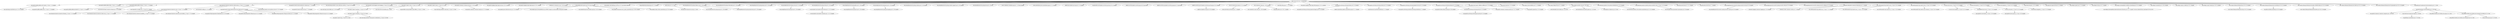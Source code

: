 digraph maxcom__lorsource {
	"linux.org.ru:lor:war:1.0-SNAPSHOT" -> "org.apache.pekko:pekko-actor-typed_2.13:jar:1.1.3:compile" ; 
	"linux.org.ru:lor:war:1.0-SNAPSHOT" -> "org.apache.pekko:pekko-slf4j_2.13:jar:1.1.3:compile" ; 
	"linux.org.ru:lor:war:1.0-SNAPSHOT" -> "org.apache.pekko:pekko-stream_2.13:jar:1.1.3:compile" ; 
	"linux.org.ru:lor:war:1.0-SNAPSHOT" -> "com.sksamuel.elastic4s:elastic4s-client-esjava_2.13:jar:7.17.4:compile" ; 
	"linux.org.ru:lor:war:1.0-SNAPSHOT" -> "org.apache.lucene:lucene-analyzers-common:jar:7.7.0:compile" ; 
	"linux.org.ru:lor:war:1.0-SNAPSHOT" -> "org.scala-lang.modules:scala-collection-contrib_2.13:jar:0.4.0:compile" ; 
	"linux.org.ru:lor:war:1.0-SNAPSHOT" -> "com.typesafe.scala-logging:scala-logging_2.13:jar:3.9.5:compile" ; 
	"linux.org.ru:lor:war:1.0-SNAPSHOT" -> "org.specs2:specs2-core_2.13:jar:4.21.0:test" ; 
	"linux.org.ru:lor:war:1.0-SNAPSHOT" -> "org.specs2:specs2-junit_2.13:jar:4.21.0:test" ; 
	"linux.org.ru:lor:war:1.0-SNAPSHOT" -> "org.apache.commons:commons-text:jar:1.13.0:compile" ; 
	"linux.org.ru:lor:war:1.0-SNAPSHOT" -> "org.apache.logging.log4j:log4j-core:jar:2.23.1:runtime" ; 
	"linux.org.ru:lor:war:1.0-SNAPSHOT" -> "org.apache.logging.log4j:log4j-api:jar:2.23.1:compile" ; 
	"linux.org.ru:lor:war:1.0-SNAPSHOT" -> "commons-io:commons-io:jar:2.18.0:compile" ; 
	"linux.org.ru:lor:war:1.0-SNAPSHOT" -> "com.google.guava:guava:jar:33.4.0-jre:compile" ; 
	"linux.org.ru:lor:war:1.0-SNAPSHOT" -> "com.google.code.findbugs:jsr305:jar:3.0.2:provided (optional) " ; 
	"linux.org.ru:lor:war:1.0-SNAPSHOT" -> "org.postgresql:postgresql:jar:42.7.5:compile" ; 
	"linux.org.ru:lor:war:1.0-SNAPSHOT" -> "junit:junit:jar:4.13.2:test" ; 
	"linux.org.ru:lor:war:1.0-SNAPSHOT" -> "org.springframework:spring-webmvc:jar:6.1.20:compile" ; 
	"linux.org.ru:lor:war:1.0-SNAPSHOT" -> "org.springframework:spring-websocket:jar:6.1.20:compile" ; 
	"linux.org.ru:lor:war:1.0-SNAPSHOT" -> "org.springframework:spring-beans:jar:6.1.20:compile" ; 
	"linux.org.ru:lor:war:1.0-SNAPSHOT" -> "org.springframework:spring-core:jar:6.1.20:compile" ; 
	"linux.org.ru:lor:war:1.0-SNAPSHOT" -> "org.springframework:spring-web:jar:6.1.20:compile" ; 
	"linux.org.ru:lor:war:1.0-SNAPSHOT" -> "org.springframework:spring-jdbc:jar:6.1.20:compile" ; 
	"linux.org.ru:lor:war:1.0-SNAPSHOT" -> "org.springframework:spring-jms:jar:6.1.20:compile" ; 
	"linux.org.ru:lor:war:1.0-SNAPSHOT" -> "org.springframework:spring-context:jar:6.1.20:compile" ; 
	"linux.org.ru:lor:war:1.0-SNAPSHOT" -> "org.springframework:spring-context-support:jar:6.1.20:compile" ; 
	"linux.org.ru:lor:war:1.0-SNAPSHOT" -> "org.springframework:spring-test:jar:6.1.20:test" ; 
	"linux.org.ru:lor:war:1.0-SNAPSHOT" -> "javax.validation:validation-api:jar:1.1.0.Final:compile" ; 
	"linux.org.ru:lor:war:1.0-SNAPSHOT" -> "javax.annotation:javax.annotation-api:jar:1.3.1:compile" ; 
	"linux.org.ru:lor:war:1.0-SNAPSHOT" -> "jakarta.jms:jakarta.jms-api:jar:3.1.0:compile" ; 
	"linux.org.ru:lor:war:1.0-SNAPSHOT" -> "org.glassfish.web:jakarta.servlet.jsp.jstl:jar:3.0.1:compile" ; 
	"linux.org.ru:lor:war:1.0-SNAPSHOT" -> "jakarta.servlet:jakarta.servlet-api:jar:6.0.0:provided" ; 
	"linux.org.ru:lor:war:1.0-SNAPSHOT" -> "jakarta.servlet.jsp:jakarta.servlet.jsp-api:jar:3.1.0:provided" ; 
	"linux.org.ru:lor:war:1.0-SNAPSHOT" -> "jakarta.servlet.jsp.jstl:jakarta.servlet.jsp.jstl-api:jar:3.0.2:compile" ; 
	"linux.org.ru:lor:war:1.0-SNAPSHOT" -> "com.sun.mail:javax.mail:jar:1.6.2:compile" ; 
	"linux.org.ru:lor:war:1.0-SNAPSHOT" -> "com.rometools:rome:jar:1.18.0:compile" ; 
	"linux.org.ru:lor:war:1.0-SNAPSHOT" -> "org.slf4j:slf4j-api:jar:1.7.22:compile" ; 
	"linux.org.ru:lor:war:1.0-SNAPSHOT" -> "org.apache.logging.log4j:log4j-slf4j-impl:jar:2.23.1:runtime" ; 
	"linux.org.ru:lor:war:1.0-SNAPSHOT" -> "org.apache.activemq:activemq-broker:jar:6.1.6:compile" ; 
	"linux.org.ru:lor:war:1.0-SNAPSHOT" -> "org.apache.activemq:activemq-client:jar:6.1.6:compile" ; 
	"linux.org.ru:lor:war:1.0-SNAPSHOT" -> "org.apache.activemq:activemq-kahadb-store:jar:6.1.6:compile" ; 
	"linux.org.ru:lor:war:1.0-SNAPSHOT" -> "org.apache.activemq:activemq-spring:jar:6.1.6:compile" ; 
	"linux.org.ru:lor:war:1.0-SNAPSHOT" -> "com.github.ben-manes.caffeine:caffeine:jar:3.2.0:compile" ; 
	"linux.org.ru:lor:war:1.0-SNAPSHOT" -> "org.jasypt:jasypt:jar:1.9.3:compile" ; 
	"linux.org.ru:lor:war:1.0-SNAPSHOT" -> "org.tuckey:urlrewritefilter:jar:5.1.3:compile" ; 
	"linux.org.ru:lor:war:1.0-SNAPSHOT" -> "com.zaxxer:HikariCP:jar:6.2.1:compile" ; 
	"linux.org.ru:lor:war:1.0-SNAPSHOT" -> "org.mockito:mockito-core:jar:2.28.2:test" ; 
	"linux.org.ru:lor:war:1.0-SNAPSHOT" -> "com.fasterxml.jackson.core:jackson-databind:jar:2.14.3:compile" ; 
	"linux.org.ru:lor:war:1.0-SNAPSHOT" -> "com.fasterxml.jackson.module:jackson-module-scala_2.13:jar:2.14.3:compile" ; 
	"linux.org.ru:lor:war:1.0-SNAPSHOT" -> "joda-time:joda-time:jar:2.13.1:compile" ; 
	"linux.org.ru:lor:war:1.0-SNAPSHOT" -> "org.joda:joda-convert:jar:1.7:compile" ; 
	"linux.org.ru:lor:war:1.0-SNAPSHOT" -> "org.springframework.security:spring-security-core:jar:6.3.9:compile" ; 
	"linux.org.ru:lor:war:1.0-SNAPSHOT" -> "org.springframework.security:spring-security-web:jar:6.3.9:compile" ; 
	"linux.org.ru:lor:war:1.0-SNAPSHOT" -> "org.springframework.security:spring-security-config:jar:6.3.9:compile" ; 
	"linux.org.ru:lor:war:1.0-SNAPSHOT" -> "commons-httpclient:commons-httpclient:jar:3.1:compile" ; 
	"linux.org.ru:lor:war:1.0-SNAPSHOT" -> "com.softwaremill.sttp.client3:core_2.13:jar:3.10.3:compile" ; 
	"linux.org.ru:lor:war:1.0-SNAPSHOT" -> "com.softwaremill.sttp.client3:circe_2.13:jar:3.10.3:compile" ; 
	"linux.org.ru:lor:war:1.0-SNAPSHOT" -> "io.circe:circe-core_2.13:jar:0.14.13:compile" ; 
	"linux.org.ru:lor:war:1.0-SNAPSHOT" -> "io.circe:circe-parser_2.13:jar:0.14.13:compile" ; 
	"linux.org.ru:lor:war:1.0-SNAPSHOT" -> "io.circe:circe-generic_2.13:jar:0.14.13:compile" ; 
	"linux.org.ru:lor:war:1.0-SNAPSHOT" -> "org.jsoup:jsoup:jar:1.19.1:compile" ; 
	"linux.org.ru:lor:war:1.0-SNAPSHOT" -> "org.imgscalr:imgscalr-lib:jar:4.2:compile" ; 
	"linux.org.ru:lor:war:1.0-SNAPSHOT" -> "org.webjars:jquery:jar:2.2.4:compile" ; 
	"linux.org.ru:lor:war:1.0-SNAPSHOT" -> "org.webjars:d3js:jar:5.9.7:compile" ; 
	"linux.org.ru:lor:war:1.0-SNAPSHOT" -> "org.webjars.bowergithub.wa0x6e:cal-heatmap:jar:3.6.2:compile" ; 
	"linux.org.ru:lor:war:1.0-SNAPSHOT" -> "org.webjars:momentjs:jar:2.29.4:compile" ; 
	"linux.org.ru:lor:war:1.0-SNAPSHOT" -> "org.webjars.npm:js-cookie:jar:3.0.1:compile" ; 
	"linux.org.ru:lor:war:1.0-SNAPSHOT" -> "org.webjars.npm:twemoji:jar:14.0.2:compile" ; 
	"linux.org.ru:lor:war:1.0-SNAPSHOT" -> "com.vladsch.flexmark:flexmark:jar:0.42.14:compile" ; 
	"linux.org.ru:lor:war:1.0-SNAPSHOT" -> "com.vladsch.flexmark:flexmark-ext-autolink:jar:0.42.14:compile" ; 
	"linux.org.ru:lor:war:1.0-SNAPSHOT" -> "com.vladsch.flexmark:flexmark-ext-gfm-strikethrough:jar:0.42.14:compile" ; 
	"linux.org.ru:lor:war:1.0-SNAPSHOT" -> "com.vladsch.flexmark:flexmark-ext-tables:jar:0.42.14:compile" ; 
	"linux.org.ru:lor:war:1.0-SNAPSHOT" -> "com.vladsch.flexmark:flexmark-ext-typographic:jar:0.42.14:compile" ; 
	"linux.org.ru:lor:war:1.0-SNAPSHOT" -> "org.opensearch:opensearch-testcontainers:jar:2.1.3:test" ; 
	"org.apache.pekko:pekko-actor-typed_2.13:jar:1.1.3:compile" -> "org.scala-lang:scala-library:jar:2.13.14:compile" ; 
	"org.apache.pekko:pekko-actor-typed_2.13:jar:1.1.3:compile" -> "org.apache.pekko:pekko-actor_2.13:jar:1.1.3:compile" ; 
	"org.apache.pekko:pekko-stream_2.13:jar:1.1.3:compile" -> "org.apache.pekko:pekko-protobuf-v3_2.13:jar:1.1.3:compile" ; 
	"org.apache.pekko:pekko-stream_2.13:jar:1.1.3:compile" -> "org.reactivestreams:reactive-streams:jar:1.0.4:compile" ; 
	"org.apache.pekko:pekko-stream_2.13:jar:1.1.3:compile" -> "com.typesafe:ssl-config-core_2.13:jar:0.6.1:compile" ; 
	"com.sksamuel.elastic4s:elastic4s-client-esjava_2.13:jar:7.17.4:compile" -> "com.sksamuel.elastic4s:elastic4s-core_2.13:jar:7.17.4:compile" ; 
	"com.sksamuel.elastic4s:elastic4s-client-esjava_2.13:jar:7.17.4:compile" -> "com.typesafe:config:jar:1.4.2:compile" ; 
	"com.sksamuel.elastic4s:elastic4s-client-esjava_2.13:jar:7.17.4:compile" -> "org.elasticsearch.client:elasticsearch-rest-client:jar:8.3.3:compile" ; 
	"com.sksamuel.elastic4s:elastic4s-client-esjava_2.13:jar:7.17.4:compile" -> "com.fasterxml.jackson.core:jackson-core:jar:2.13.3:compile" ; 
	"com.sksamuel.elastic4s:elastic4s-core_2.13:jar:7.17.4:compile" -> "com.sksamuel.elastic4s:elastic4s-domain_2.13:jar:7.17.4:compile" ; 
	"com.sksamuel.elastic4s:elastic4s-core_2.13:jar:7.17.4:compile" -> "com.sksamuel.elastic4s:elastic4s-client-core_2.13:jar:7.17.4:compile" ; 
	"com.sksamuel.elastic4s:elastic4s-core_2.13:jar:7.17.4:compile" -> "com.sksamuel.elastic4s:elastic4s-handlers_2.13:jar:7.17.4:compile" ; 
	"com.sksamuel.elastic4s:elastic4s-core_2.13:jar:7.17.4:compile" -> "com.sksamuel.elastic4s:elastic4s-json-builder_2.13:jar:7.17.4:compile" ; 
	"org.elasticsearch.client:elasticsearch-rest-client:jar:8.3.3:compile" -> "org.apache.httpcomponents:httpclient:jar:4.5.10:compile" ; 
	"org.elasticsearch.client:elasticsearch-rest-client:jar:8.3.3:compile" -> "org.apache.httpcomponents:httpcore:jar:4.4.12:compile" ; 
	"org.elasticsearch.client:elasticsearch-rest-client:jar:8.3.3:compile" -> "org.apache.httpcomponents:httpasyncclient:jar:4.1.4:compile" ; 
	"org.elasticsearch.client:elasticsearch-rest-client:jar:8.3.3:compile" -> "org.apache.httpcomponents:httpcore-nio:jar:4.4.12:compile" ; 
	"org.apache.lucene:lucene-analyzers-common:jar:7.7.0:compile" -> "org.apache.lucene:lucene-core:jar:7.7.0:compile" ; 
	"com.typesafe.scala-logging:scala-logging_2.13:jar:3.9.5:compile" -> "org.scala-lang:scala-reflect:jar:2.13.8:compile" ; 
	"org.specs2:specs2-core_2.13:jar:4.21.0:test" -> "org.specs2:specs2-matcher_2.13:jar:4.21.0:test" ; 
	"org.specs2:specs2-core_2.13:jar:4.21.0:test" -> "org.scala-sbt:test-interface:jar:1.0:test" ; 
	"org.specs2:specs2-core_2.13:jar:4.21.0:test" -> "org.portable-scala:portable-scala-reflect_2.13:jar:1.1.3:test" ; 
	"org.specs2:specs2-matcher_2.13:jar:4.21.0:test" -> "org.specs2:specs2-common_2.13:jar:4.21.0:test" ; 
	"org.specs2:specs2-common_2.13:jar:4.21.0:test" -> "org.specs2:specs2-fp_2.13:jar:4.21.0:test" ; 
	"org.specs2:specs2-common_2.13:jar:4.21.0:test" -> "org.scala-lang.modules:scala-parser-combinators_2.13:jar:2.4.0:test" ; 
	"org.specs2:specs2-junit_2.13:jar:4.21.0:test" -> "org.scala-lang.modules:scala-xml_2.13:jar:2.1.0:test" ; 
	"org.apache.commons:commons-text:jar:1.13.0:compile" -> "org.apache.commons:commons-lang3:jar:3.17.0:compile" ; 
	"com.google.guava:guava:jar:33.4.0-jre:compile" -> "com.google.guava:failureaccess:jar:1.0.2:compile" ; 
	"com.google.guava:guava:jar:33.4.0-jre:compile" -> "com.google.guava:listenablefuture:jar:9999.0-empty-to-avoid-conflict-with-guava:compile" ; 
	"com.google.guava:guava:jar:33.4.0-jre:compile" -> "org.checkerframework:checker-qual:jar:3.43.0:compile" ; 
	"com.google.guava:guava:jar:33.4.0-jre:compile" -> "com.google.errorprone:error_prone_annotations:jar:2.36.0:compile" ; 
	"com.google.guava:guava:jar:33.4.0-jre:compile" -> "com.google.j2objc:j2objc-annotations:jar:3.0.0:compile" ; 
	"junit:junit:jar:4.13.2:test" -> "org.hamcrest:hamcrest-core:jar:1.3:test" ; 
	"org.springframework:spring-webmvc:jar:6.1.20:compile" -> "org.springframework:spring-aop:jar:6.1.20:compile" ; 
	"org.springframework:spring-webmvc:jar:6.1.20:compile" -> "org.springframework:spring-expression:jar:6.1.20:compile" ; 
	"org.springframework:spring-core:jar:6.1.20:compile" -> "org.springframework:spring-jcl:jar:6.1.20:compile" ; 
	"org.springframework:spring-web:jar:6.1.20:compile" -> "io.micrometer:micrometer-observation:jar:1.12.12:compile" ; 
	"io.micrometer:micrometer-observation:jar:1.12.12:compile" -> "io.micrometer:micrometer-commons:jar:1.12.12:compile" ; 
	"org.springframework:spring-jdbc:jar:6.1.20:compile" -> "org.springframework:spring-tx:jar:6.1.20:compile" ; 
	"org.springframework:spring-jms:jar:6.1.20:compile" -> "org.springframework:spring-messaging:jar:6.1.20:compile" ; 
	"jakarta.servlet.jsp.jstl:jakarta.servlet.jsp.jstl-api:jar:3.0.2:compile" -> "jakarta.el:jakarta.el-api:jar:5.0.0:compile" ; 
	"com.sun.mail:javax.mail:jar:1.6.2:compile" -> "javax.activation:activation:jar:1.1:compile" ; 
	"com.rometools:rome:jar:1.18.0:compile" -> "com.rometools:rome-utils:jar:1.18.0:compile" ; 
	"com.rometools:rome:jar:1.18.0:compile" -> "org.jdom:jdom2:jar:2.0.6.1:compile" ; 
	"org.apache.activemq:activemq-broker:jar:6.1.6:compile" -> "org.apache.activemq:activemq-openwire-legacy:jar:6.1.6:compile" ; 
	"org.apache.activemq:activemq-broker:jar:6.1.6:compile" -> "jakarta.annotation:jakarta.annotation-api:jar:2.1.1:compile" ; 
	"org.apache.activemq:activemq-client:jar:6.1.6:compile" -> "org.fusesource.hawtbuf:hawtbuf:jar:1.11:compile" ; 
	"org.apache.activemq:activemq-kahadb-store:jar:6.1.6:compile" -> "org.apache.activemq.protobuf:activemq-protobuf:jar:1.1:compile" ; 
	"org.apache.activemq:activemq-spring:jar:6.1.6:compile" -> "org.apache.xbean:xbean-spring:jar:4.26:compile" ; 
	"org.apache.activemq:activemq-spring:jar:6.1.6:compile" -> "org.apache.activemq:activemq-pool:jar:6.1.6:compile" ; 
	"org.apache.activemq:activemq-spring:jar:6.1.6:compile" -> "org.apache.commons:commons-pool2:jar:2.12.1:compile" ; 
	"org.apache.activemq:activemq-pool:jar:6.1.6:compile" -> "org.apache.activemq:activemq-jms-pool:jar:6.1.6:compile" ; 
	"com.github.ben-manes.caffeine:caffeine:jar:3.2.0:compile" -> "org.jspecify:jspecify:jar:1.0.0:compile" ; 
	"org.mockito:mockito-core:jar:2.28.2:test" -> "net.bytebuddy:byte-buddy:jar:1.9.10:test" ; 
	"org.mockito:mockito-core:jar:2.28.2:test" -> "net.bytebuddy:byte-buddy-agent:jar:1.9.10:test" ; 
	"org.mockito:mockito-core:jar:2.28.2:test" -> "org.objenesis:objenesis:jar:2.6:test" ; 
	"com.fasterxml.jackson.core:jackson-databind:jar:2.14.3:compile" -> "com.fasterxml.jackson.core:jackson-annotations:jar:2.14.3:compile" ; 
	"com.fasterxml.jackson.module:jackson-module-scala_2.13:jar:2.14.3:compile" -> "com.thoughtworks.paranamer:paranamer:jar:2.8:compile" ; 
	"org.springframework.security:spring-security-core:jar:6.3.9:compile" -> "org.springframework.security:spring-security-crypto:jar:6.3.9:compile" ; 
	"commons-httpclient:commons-httpclient:jar:3.1:compile" -> "commons-logging:commons-logging:jar:1.0.4:compile" ; 
	"commons-httpclient:commons-httpclient:jar:3.1:compile" -> "commons-codec:commons-codec:jar:1.2:compile" ; 
	"com.softwaremill.sttp.client3:core_2.13:jar:3.10.3:compile" -> "com.softwaremill.sttp.model:core_2.13:jar:1.7.11:compile" ; 
	"com.softwaremill.sttp.client3:core_2.13:jar:3.10.3:compile" -> "com.softwaremill.sttp.shared:core_2.13:jar:1.3.22:compile" ; 
	"com.softwaremill.sttp.client3:core_2.13:jar:3.10.3:compile" -> "com.softwaremill.sttp.shared:ws_2.13:jar:1.3.22:compile" ; 
	"com.softwaremill.sttp.client3:circe_2.13:jar:3.10.3:compile" -> "com.softwaremill.sttp.client3:json-common_2.13:jar:3.10.3:compile" ; 
	"io.circe:circe-core_2.13:jar:0.14.13:compile" -> "io.circe:circe-numbers_2.13:jar:0.14.13:compile" ; 
	"io.circe:circe-core_2.13:jar:0.14.13:compile" -> "org.typelevel:cats-core_2.13:jar:2.13.0:compile" ; 
	"org.typelevel:cats-core_2.13:jar:2.13.0:compile" -> "org.typelevel:cats-kernel_2.13:jar:2.13.0:compile" ; 
	"io.circe:circe-parser_2.13:jar:0.14.13:compile" -> "io.circe:circe-jawn_2.13:jar:0.14.13:compile" ; 
	"io.circe:circe-jawn_2.13:jar:0.14.13:compile" -> "org.typelevel:jawn-parser_2.13:jar:1.6.0:compile" ; 
	"io.circe:circe-generic_2.13:jar:0.14.13:compile" -> "com.chuusai:shapeless_2.13:jar:2.3.13:compile" ; 
	"org.webjars.bowergithub.wa0x6e:cal-heatmap:jar:3.6.2:compile" -> "org.webjars.bowergithub.mbostock-bower:d3-bower:jar:3.5.17:compile (version selected from constraint [3.0.6,4.0.0))" ; 
	"com.vladsch.flexmark:flexmark:jar:0.42.14:compile" -> "com.vladsch.flexmark:flexmark-util:jar:0.42.14:compile" ; 
	"com.vladsch.flexmark:flexmark-ext-autolink:jar:0.42.14:compile" -> "org.nibor.autolink:autolink:jar:0.6.0:compile" ; 
	"com.vladsch.flexmark:flexmark-ext-gfm-strikethrough:jar:0.42.14:compile" -> "com.vladsch.flexmark:flexmark-formatter:jar:0.42.14:compile" ; 
	"org.opensearch:opensearch-testcontainers:jar:2.1.3:test" -> "org.testcontainers:testcontainers:jar:1.20.6:test" ; 
	"org.testcontainers:testcontainers:jar:1.20.6:test" -> "org.apache.commons:commons-compress:jar:1.24.0:test" ; 
	"org.testcontainers:testcontainers:jar:1.20.6:test" -> "org.rnorth.duct-tape:duct-tape:jar:1.0.8:test" ; 
	"org.testcontainers:testcontainers:jar:1.20.6:test" -> "com.github.docker-java:docker-java-api:jar:3.4.1:test" ; 
	"org.testcontainers:testcontainers:jar:1.20.6:test" -> "com.github.docker-java:docker-java-transport-zerodep:jar:3.4.1:test" ; 
	"org.rnorth.duct-tape:duct-tape:jar:1.0.8:test" -> "org.jetbrains:annotations:jar:17.0.0:test" ; 
	"com.github.docker-java:docker-java-transport-zerodep:jar:3.4.1:test" -> "com.github.docker-java:docker-java-transport:jar:3.4.1:test" ; 
	"com.github.docker-java:docker-java-transport-zerodep:jar:3.4.1:test" -> "net.java.dev.jna:jna:jar:5.13.0:test" ; 
}
